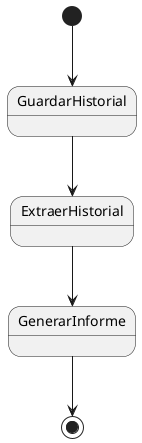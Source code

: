 @startuml

state GuardarHistorial
state GenerarInforme
state ExtraerHistorial
[*] -->GuardarHistorial
GuardarHistorial--> ExtraerHistorial
ExtraerHistorial-->GenerarInforme
GenerarInforme--> [*]
@enduml